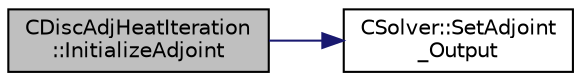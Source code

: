 digraph "CDiscAdjHeatIteration::InitializeAdjoint"
{
 // LATEX_PDF_SIZE
  edge [fontname="Helvetica",fontsize="10",labelfontname="Helvetica",labelfontsize="10"];
  node [fontname="Helvetica",fontsize="10",shape=record];
  rankdir="LR";
  Node1 [label="CDiscAdjHeatIteration\l::InitializeAdjoint",height=0.2,width=0.4,color="black", fillcolor="grey75", style="filled", fontcolor="black",tooltip="Registers all input variables of the fluid iteration."];
  Node1 -> Node2 [color="midnightblue",fontsize="10",style="solid",fontname="Helvetica"];
  Node2 [label="CSolver::SetAdjoint\l_Output",height=0.2,width=0.4,color="black", fillcolor="white", style="filled",URL="$classCSolver.html#a9ac047a78d8747b867f55b60be1ad348",tooltip="A virtual member."];
}
